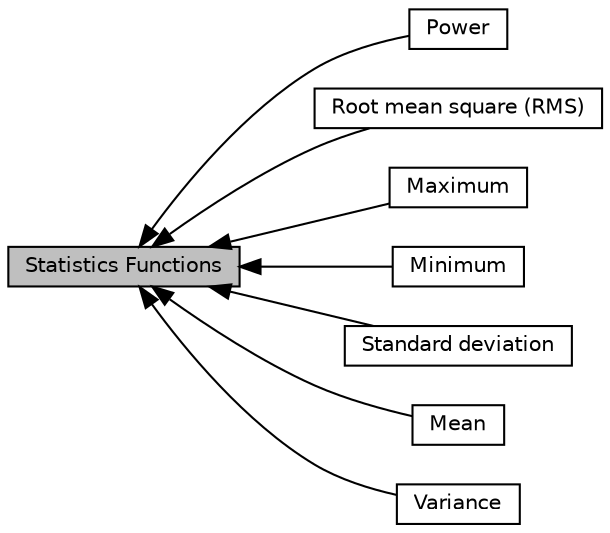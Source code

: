 digraph "Statistics Functions"
{
  edge [fontname="Helvetica",fontsize="10",labelfontname="Helvetica",labelfontsize="10"];
  node [fontname="Helvetica",fontsize="10",shape=record];
  rankdir=LR;
  Node0 [label="Statistics Functions",height=0.2,width=0.4,color="black", fillcolor="grey75", style="filled", fontcolor="black"];
  Node4 [label="Power",height=0.2,width=0.4,color="black", fillcolor="white", style="filled",URL="$group__power.html",tooltip="Calculates the sum of the squares of the elements in the input vector. "];
  Node5 [label="Root mean square (RMS)",height=0.2,width=0.4,color="black", fillcolor="white", style="filled",URL="$group___r_m_s.html",tooltip="Calculates the Root Mean Sqaure of the elements in the input vector. "];
  Node1 [label="Maximum",height=0.2,width=0.4,color="black", fillcolor="white", style="filled",URL="$group___max.html",tooltip="Computes the maximum value of an array of data. "];
  Node3 [label="Minimum",height=0.2,width=0.4,color="black", fillcolor="white", style="filled",URL="$group___min.html",tooltip="Computes the minimum value of an array of data. "];
  Node6 [label="Standard deviation",height=0.2,width=0.4,color="black", fillcolor="white", style="filled",URL="$group___s_t_d.html",tooltip="Calculates the standard deviation of the elements in the input vector. "];
  Node2 [label="Mean",height=0.2,width=0.4,color="black", fillcolor="white", style="filled",URL="$group__mean.html",tooltip="Calculates the mean of the input vector. "];
  Node7 [label="Variance",height=0.2,width=0.4,color="black", fillcolor="white", style="filled",URL="$group__variance.html",tooltip="Calculates the variance of the elements in the input vector. "];
  Node0->Node1 [shape=plaintext, dir="back", style="solid"];
  Node0->Node2 [shape=plaintext, dir="back", style="solid"];
  Node0->Node3 [shape=plaintext, dir="back", style="solid"];
  Node0->Node4 [shape=plaintext, dir="back", style="solid"];
  Node0->Node5 [shape=plaintext, dir="back", style="solid"];
  Node0->Node6 [shape=plaintext, dir="back", style="solid"];
  Node0->Node7 [shape=plaintext, dir="back", style="solid"];
}
